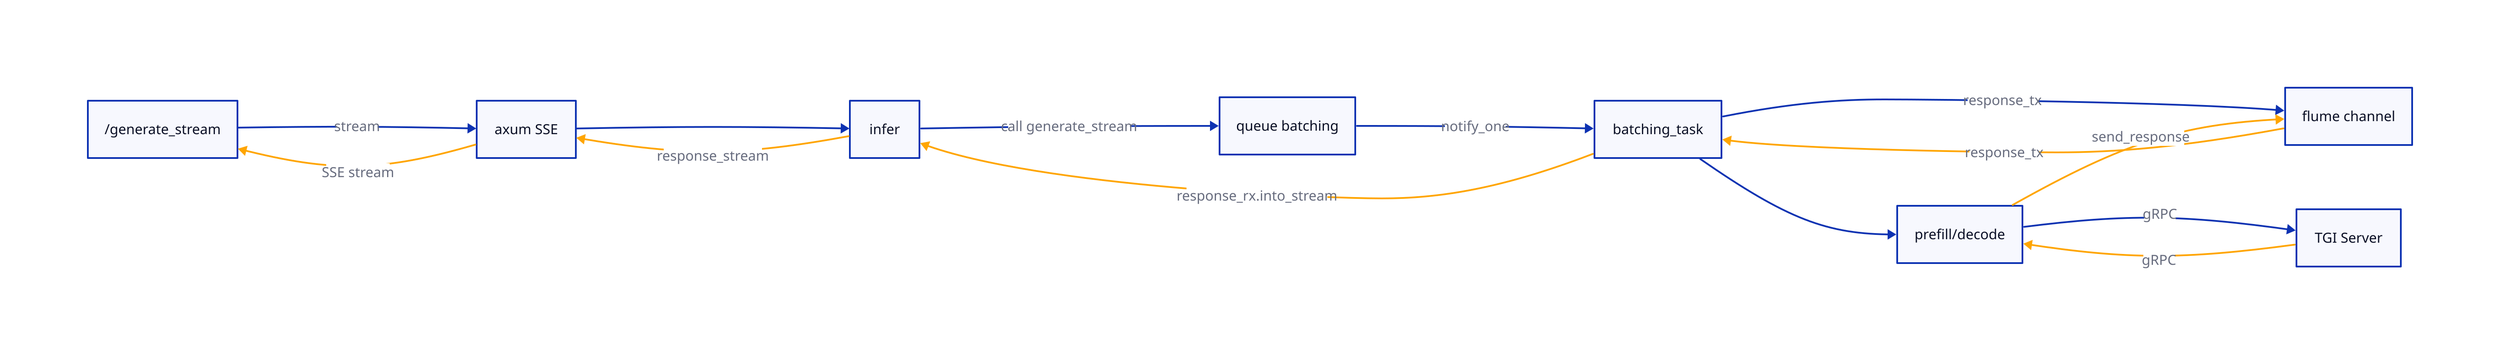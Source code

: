 direction: right

/generate_stream -> axum SSE:stream

axum SSE -> infer

infer -> queue batching:call generate_stream

queue batching -> batching_task:notify_one

batching_task -> flume channel:response_tx

batching_task -> prefill/decode

prefill/decode -> TGI Server:gRPC

TGI Server -> prefill/decode:gRPC {
  style: {
    stroke: orange
  }
}

prefill/decode -> flume channel:send_response {
  style: {
    stroke: orange
  }
}

flume channel -> batching_task:response_tx {
  style: {
    stroke: orange
  }
}

batching_task -> infer:response_rx.into_stream {
  style: {
    stroke: orange
  }
}

infer -> axum SSE:response_stream {
  style: {
    stroke: orange
  }
}

axum SSE -> /generate_stream:SSE stream {
  style: {
    stroke: orange
  }
}
